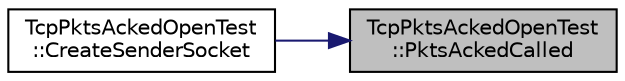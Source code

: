 digraph "TcpPktsAckedOpenTest::PktsAckedCalled"
{
 // LATEX_PDF_SIZE
  edge [fontname="Helvetica",fontsize="10",labelfontname="Helvetica",labelfontsize="10"];
  node [fontname="Helvetica",fontsize="10",shape=record];
  rankdir="RL";
  Node1 [label="TcpPktsAckedOpenTest\l::PktsAckedCalled",height=0.2,width=0.4,color="black", fillcolor="grey75", style="filled", fontcolor="black",tooltip="Called when an ACK is received."];
  Node1 -> Node2 [dir="back",color="midnightblue",fontsize="10",style="solid",fontname="Helvetica"];
  Node2 [label="TcpPktsAckedOpenTest\l::CreateSenderSocket",height=0.2,width=0.4,color="black", fillcolor="white", style="filled",URL="$class_tcp_pkts_acked_open_test.html#a06c50cf6667a8292419750b098eae4cb",tooltip="Create and install the socket to install on the sender."];
}
